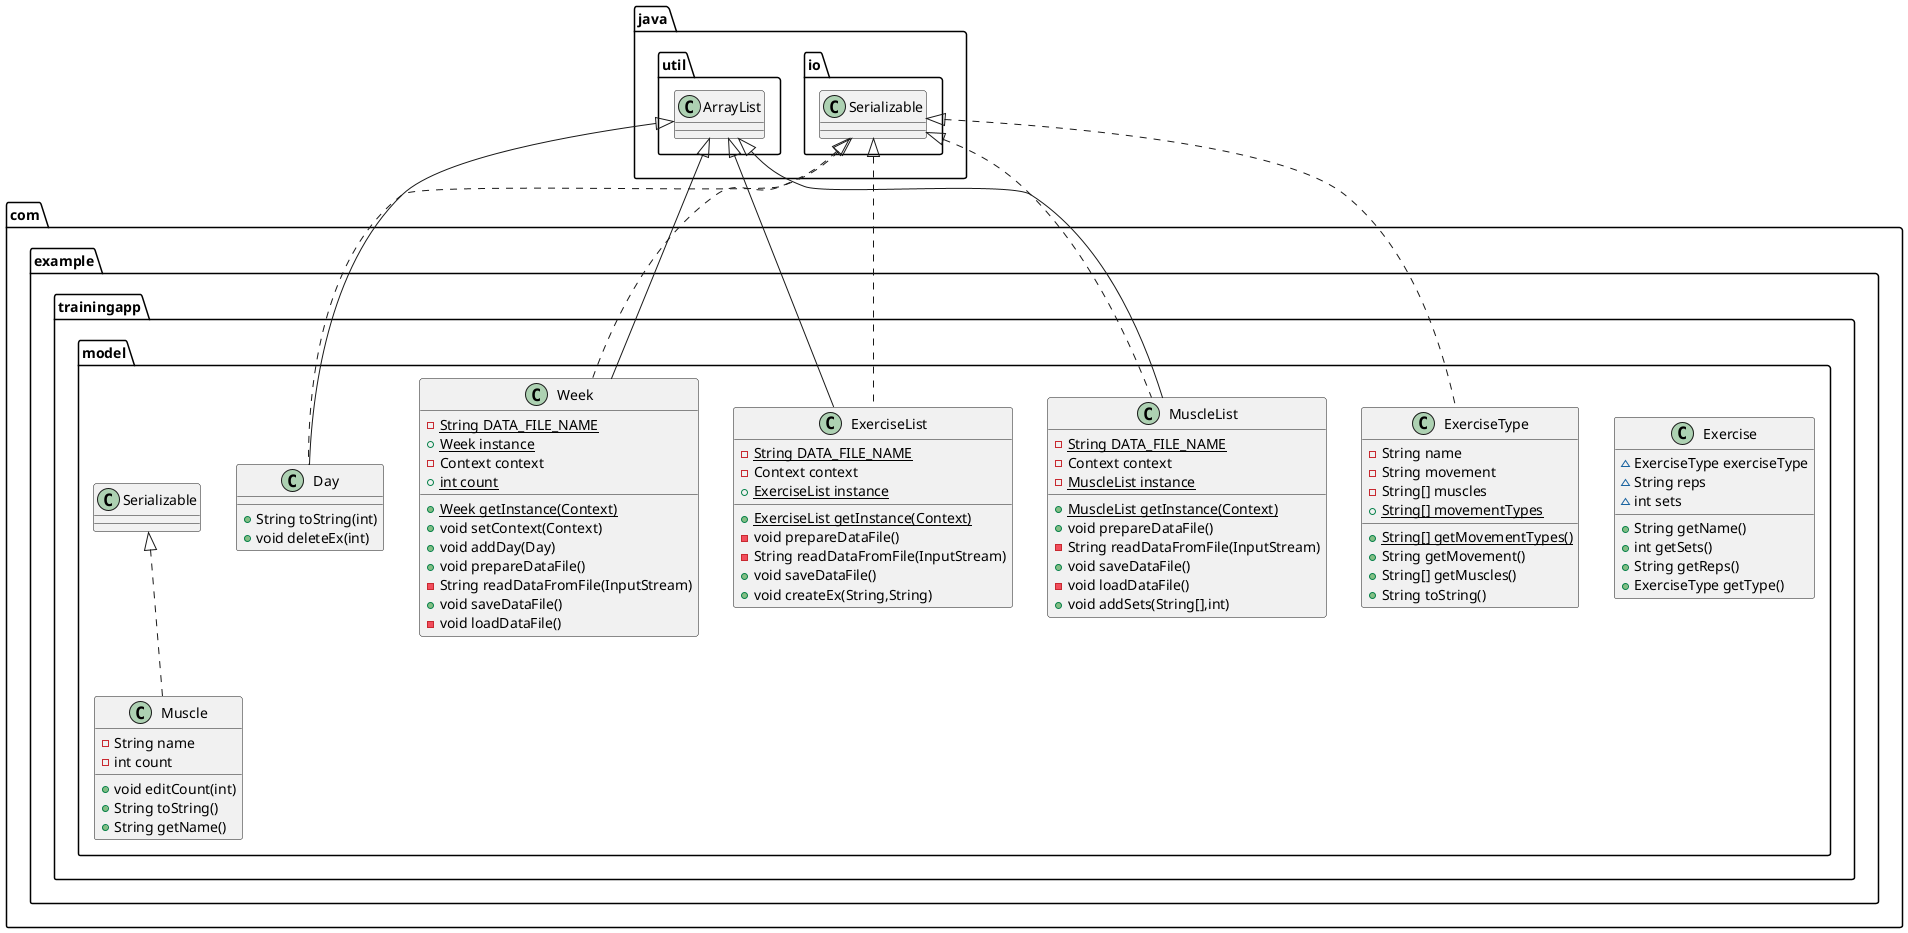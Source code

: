 @startuml
class com.example.trainingapp.model.Exercise {
~ ExerciseType exerciseType
~ String reps
~ int sets
+ String getName()
+ int getSets()
+ String getReps()
+ ExerciseType getType()
}
class com.example.trainingapp.model.MuscleList {
- {static} String DATA_FILE_NAME
- Context context
- {static} MuscleList instance
+ {static} MuscleList getInstance(Context)
+ void prepareDataFile()
- String readDataFromFile(InputStream)
+ void saveDataFile()
- void loadDataFile()
+ void addSets(String[],int)
}
class com.example.trainingapp.model.ExerciseList {
- {static} String DATA_FILE_NAME
- Context context
+ {static} ExerciseList instance
+ {static} ExerciseList getInstance(Context)
- void prepareDataFile()
- String readDataFromFile(InputStream)
+ void saveDataFile()
+ void createEx(String,String)
}
class com.example.trainingapp.model.ExerciseType {
- String name
- String movement
- String[] muscles
+ {static} String[] movementTypes
+ {static} String[] getMovementTypes()
+ String getMovement()
+ String[] getMuscles()
+ String toString()
}
class com.example.trainingapp.model.Day {
+ String toString(int)
+ void deleteEx(int)
}
class com.example.trainingapp.model.Week {
- {static} String DATA_FILE_NAME
+ {static} Week instance
- Context context
+ {static} int count
+ {static} Week getInstance(Context)
+ void setContext(Context)
+ void addDay(Day)
+ void prepareDataFile()
- String readDataFromFile(InputStream)
+ void saveDataFile()
- void loadDataFile()
}
class com.example.trainingapp.model.Muscle {
- String name
- int count
+ void editCount(int)
+ String toString()
+ String getName()
}


java.io.Serializable <|.. com.example.trainingapp.model.MuscleList
java.util.ArrayList <|-- com.example.trainingapp.model.MuscleList
java.io.Serializable <|.. com.example.trainingapp.model.ExerciseList
java.util.ArrayList <|-- com.example.trainingapp.model.ExerciseList
java.io.Serializable <|.. com.example.trainingapp.model.ExerciseType
java.io.Serializable <|.. com.example.trainingapp.model.Day
java.util.ArrayList <|-- com.example.trainingapp.model.Day
java.io.Serializable <|.. com.example.trainingapp.model.Week
java.util.ArrayList <|-- com.example.trainingapp.model.Week
com.example.trainingapp.model.Serializable <|.. com.example.trainingapp.model.Muscle
@enduml